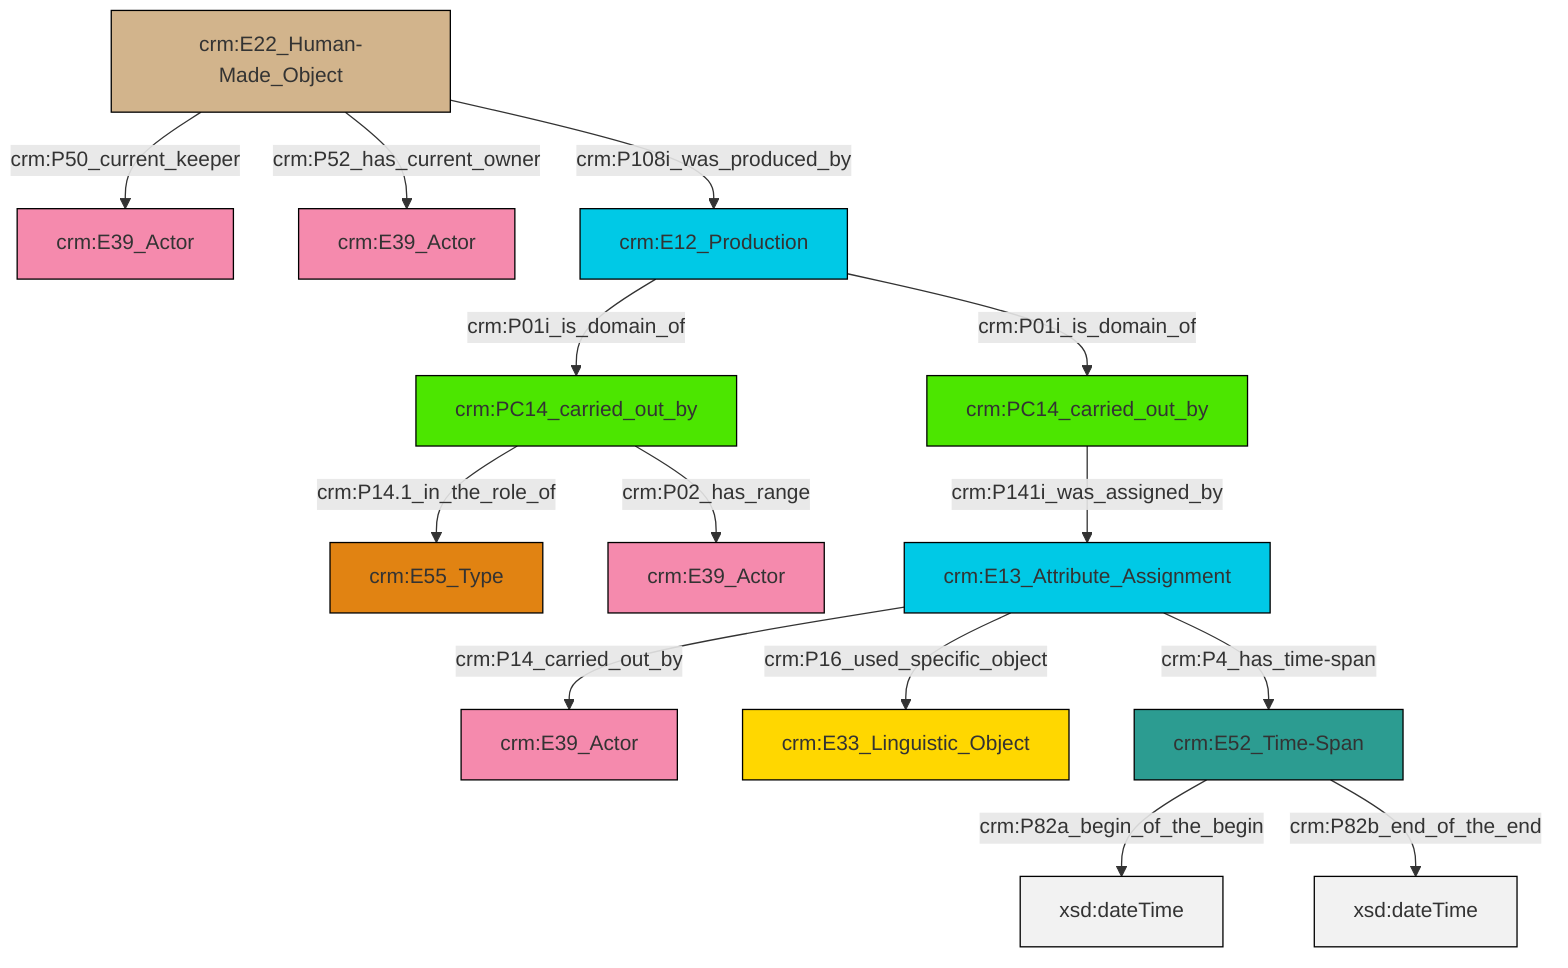 graph TD
classDef Literal fill:#f2f2f2,stroke:#000000;
classDef CRM_Entity fill:#FFFFFF,stroke:#000000;
classDef Temporal_Entity fill:#00C9E6, stroke:#000000;
classDef Type fill:#E18312, stroke:#000000;
classDef Time-Span fill:#2C9C91, stroke:#000000;
classDef Appellation fill:#FFEB7F, stroke:#000000;
classDef Place fill:#008836, stroke:#000000;
classDef Persistent_Item fill:#B266B2, stroke:#000000;
classDef Conceptual_Object fill:#FFD700, stroke:#000000;
classDef Physical_Thing fill:#D2B48C, stroke:#000000;
classDef Actor fill:#f58aad, stroke:#000000;
classDef PC_Classes fill:#4ce600, stroke:#000000;
classDef Multi fill:#cccccc,stroke:#000000;

0["crm:PC14_carried_out_by"]:::PC_Classes -->|crm:P14.1_in_the_role_of| 1["crm:E55_Type"]:::Type
2["crm:E52_Time-Span"]:::Time-Span -->|crm:P82a_begin_of_the_begin| 3[xsd:dateTime]:::Literal
4["crm:E13_Attribute_Assignment"]:::Temporal_Entity -->|crm:P14_carried_out_by| 5["crm:E39_Actor"]:::Actor
4["crm:E13_Attribute_Assignment"]:::Temporal_Entity -->|crm:P16_used_specific_object| 6["crm:E33_Linguistic_Object"]:::Conceptual_Object
7["crm:E22_Human-Made_Object"]:::Physical_Thing -->|crm:P50_current_keeper| 8["crm:E39_Actor"]:::Actor
2["crm:E52_Time-Span"]:::Time-Span -->|crm:P82b_end_of_the_end| 9[xsd:dateTime]:::Literal
11["crm:E12_Production"]:::Temporal_Entity -->|crm:P01i_is_domain_of| 0["crm:PC14_carried_out_by"]:::PC_Classes
7["crm:E22_Human-Made_Object"]:::Physical_Thing -->|crm:P52_has_current_owner| 12["crm:E39_Actor"]:::Actor
7["crm:E22_Human-Made_Object"]:::Physical_Thing -->|crm:P108i_was_produced_by| 11["crm:E12_Production"]:::Temporal_Entity
4["crm:E13_Attribute_Assignment"]:::Temporal_Entity -->|crm:P4_has_time-span| 2["crm:E52_Time-Span"]:::Time-Span
17["crm:PC14_carried_out_by"]:::PC_Classes -->|crm:P141i_was_assigned_by| 4["crm:E13_Attribute_Assignment"]:::Temporal_Entity
0["crm:PC14_carried_out_by"]:::PC_Classes -->|crm:P02_has_range| 21["crm:E39_Actor"]:::Actor
11["crm:E12_Production"]:::Temporal_Entity -->|crm:P01i_is_domain_of| 17["crm:PC14_carried_out_by"]:::PC_Classes
